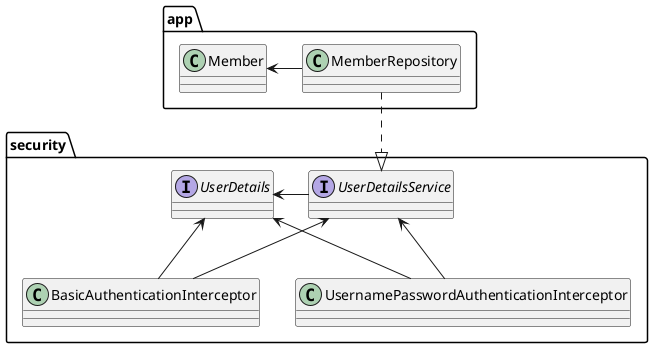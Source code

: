 @startuml
'https://plantuml.com/class-diagram

package app {
    class Member
    class MemberRepository
}

Member <- MemberRepository

package security {
    class BasicAuthenticationInterceptor
    class UsernamePasswordAuthenticationInterceptor

    interface UserDetails
    interface UserDetailsService
}

'Member ..|> UserDetails
MemberRepository ..|> UserDetailsService

UserDetailsService <-- BasicAuthenticationInterceptor
UserDetailsService <-- UsernamePasswordAuthenticationInterceptor

UserDetails <-- BasicAuthenticationInterceptor
UserDetails <-- UsernamePasswordAuthenticationInterceptor
UserDetails <- UserDetailsService



@enduml
